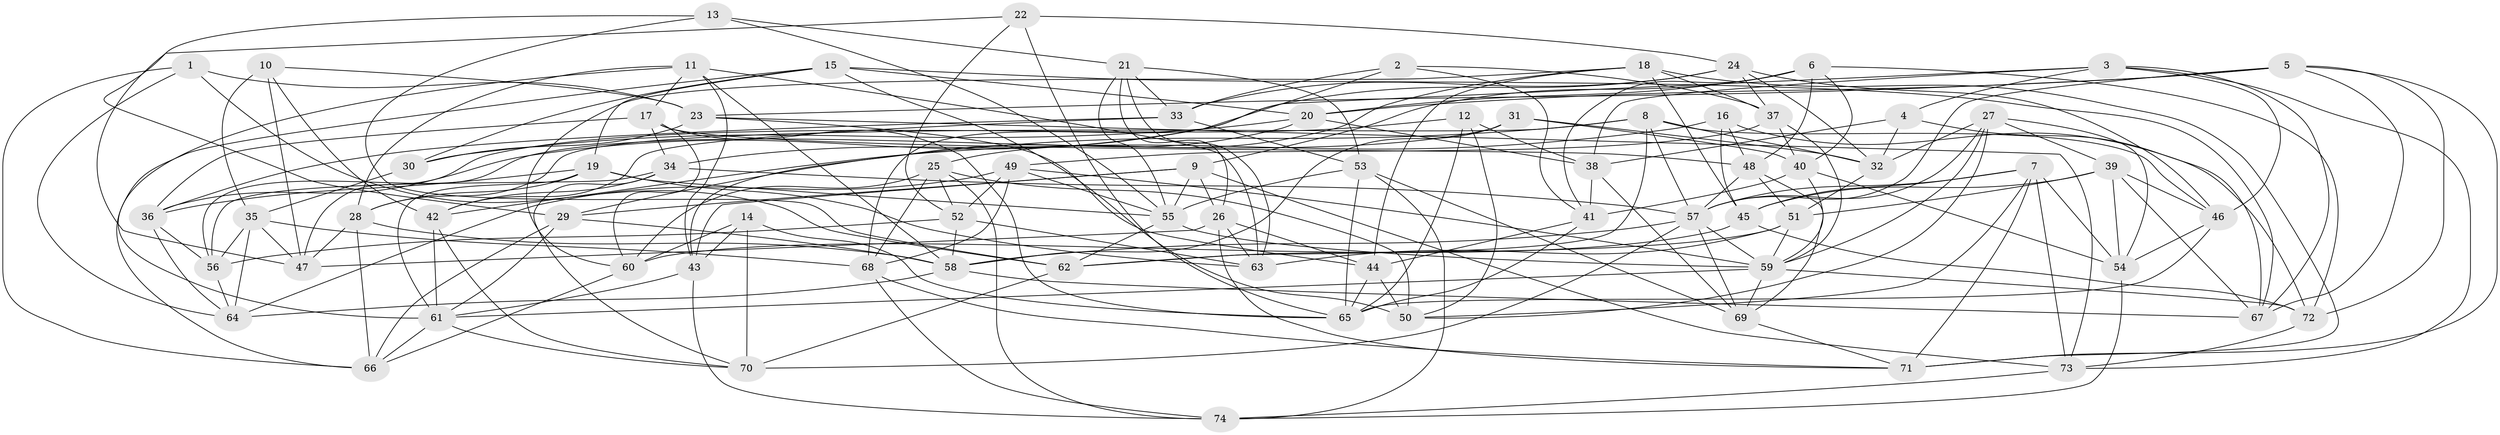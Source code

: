 // original degree distribution, {4: 1.0}
// Generated by graph-tools (version 1.1) at 2025/50/03/09/25 03:50:55]
// undirected, 74 vertices, 219 edges
graph export_dot {
graph [start="1"]
  node [color=gray90,style=filled];
  1;
  2;
  3;
  4;
  5;
  6;
  7;
  8;
  9;
  10;
  11;
  12;
  13;
  14;
  15;
  16;
  17;
  18;
  19;
  20;
  21;
  22;
  23;
  24;
  25;
  26;
  27;
  28;
  29;
  30;
  31;
  32;
  33;
  34;
  35;
  36;
  37;
  38;
  39;
  40;
  41;
  42;
  43;
  44;
  45;
  46;
  47;
  48;
  49;
  50;
  51;
  52;
  53;
  54;
  55;
  56;
  57;
  58;
  59;
  60;
  61;
  62;
  63;
  64;
  65;
  66;
  67;
  68;
  69;
  70;
  71;
  72;
  73;
  74;
  1 -- 23 [weight=1.0];
  1 -- 62 [weight=1.0];
  1 -- 64 [weight=1.0];
  1 -- 66 [weight=1.0];
  2 -- 33 [weight=1.0];
  2 -- 37 [weight=1.0];
  2 -- 41 [weight=1.0];
  2 -- 68 [weight=1.0];
  3 -- 4 [weight=1.0];
  3 -- 38 [weight=1.0];
  3 -- 46 [weight=1.0];
  3 -- 47 [weight=1.0];
  3 -- 67 [weight=1.0];
  3 -- 73 [weight=1.0];
  4 -- 32 [weight=1.0];
  4 -- 38 [weight=1.0];
  4 -- 67 [weight=1.0];
  5 -- 20 [weight=1.0];
  5 -- 23 [weight=1.0];
  5 -- 57 [weight=1.0];
  5 -- 67 [weight=1.0];
  5 -- 71 [weight=1.0];
  5 -- 72 [weight=1.0];
  6 -- 9 [weight=1.0];
  6 -- 20 [weight=1.0];
  6 -- 40 [weight=1.0];
  6 -- 41 [weight=1.0];
  6 -- 48 [weight=1.0];
  6 -- 72 [weight=1.0];
  7 -- 45 [weight=1.0];
  7 -- 50 [weight=1.0];
  7 -- 54 [weight=1.0];
  7 -- 57 [weight=1.0];
  7 -- 71 [weight=1.0];
  7 -- 73 [weight=1.0];
  8 -- 28 [weight=1.0];
  8 -- 29 [weight=1.0];
  8 -- 32 [weight=1.0];
  8 -- 46 [weight=1.0];
  8 -- 57 [weight=1.0];
  8 -- 62 [weight=1.0];
  9 -- 26 [weight=1.0];
  9 -- 29 [weight=1.0];
  9 -- 43 [weight=1.0];
  9 -- 55 [weight=1.0];
  9 -- 73 [weight=1.0];
  10 -- 23 [weight=1.0];
  10 -- 35 [weight=1.0];
  10 -- 42 [weight=1.0];
  10 -- 47 [weight=1.0];
  11 -- 17 [weight=1.0];
  11 -- 28 [weight=1.0];
  11 -- 43 [weight=1.0];
  11 -- 58 [weight=1.0];
  11 -- 61 [weight=1.0];
  11 -- 63 [weight=1.0];
  12 -- 36 [weight=1.0];
  12 -- 38 [weight=1.0];
  12 -- 50 [weight=1.0];
  12 -- 65 [weight=1.0];
  13 -- 21 [weight=1.0];
  13 -- 29 [weight=1.0];
  13 -- 55 [weight=1.0];
  13 -- 62 [weight=1.0];
  14 -- 43 [weight=1.0];
  14 -- 60 [weight=1.0];
  14 -- 65 [weight=1.0];
  14 -- 70 [weight=1.0];
  15 -- 19 [weight=1.0];
  15 -- 20 [weight=1.0];
  15 -- 30 [weight=1.0];
  15 -- 50 [weight=1.0];
  15 -- 66 [weight=1.0];
  15 -- 67 [weight=1.0];
  16 -- 42 [weight=1.0];
  16 -- 45 [weight=1.0];
  16 -- 48 [weight=1.0];
  16 -- 72 [weight=1.0];
  17 -- 34 [weight=1.0];
  17 -- 36 [weight=1.0];
  17 -- 48 [weight=1.0];
  17 -- 60 [weight=1.0];
  17 -- 65 [weight=1.0];
  18 -- 25 [weight=1.0];
  18 -- 37 [weight=1.0];
  18 -- 44 [weight=1.0];
  18 -- 45 [weight=1.0];
  18 -- 60 [weight=1.0];
  18 -- 71 [weight=1.0];
  19 -- 28 [weight=1.0];
  19 -- 36 [weight=1.0];
  19 -- 55 [weight=1.0];
  19 -- 61 [weight=1.0];
  19 -- 63 [weight=1.0];
  20 -- 30 [weight=1.0];
  20 -- 38 [weight=1.0];
  20 -- 43 [weight=1.0];
  21 -- 26 [weight=1.0];
  21 -- 33 [weight=1.0];
  21 -- 53 [weight=1.0];
  21 -- 55 [weight=1.0];
  21 -- 63 [weight=1.0];
  22 -- 24 [weight=1.0];
  22 -- 47 [weight=1.0];
  22 -- 52 [weight=1.0];
  22 -- 65 [weight=1.0];
  23 -- 30 [weight=1.0];
  23 -- 44 [weight=1.0];
  23 -- 73 [weight=1.0];
  24 -- 32 [weight=1.0];
  24 -- 33 [weight=1.0];
  24 -- 34 [weight=1.0];
  24 -- 37 [weight=1.0];
  24 -- 46 [weight=1.0];
  25 -- 50 [weight=1.0];
  25 -- 52 [weight=1.0];
  25 -- 60 [weight=1.0];
  25 -- 68 [weight=1.0];
  25 -- 74 [weight=1.0];
  26 -- 44 [weight=1.0];
  26 -- 47 [weight=1.0];
  26 -- 63 [weight=1.0];
  26 -- 71 [weight=1.0];
  27 -- 32 [weight=1.0];
  27 -- 39 [weight=1.0];
  27 -- 50 [weight=1.0];
  27 -- 54 [weight=1.0];
  27 -- 57 [weight=1.0];
  27 -- 59 [weight=1.0];
  28 -- 47 [weight=1.0];
  28 -- 58 [weight=1.0];
  28 -- 66 [weight=1.0];
  29 -- 58 [weight=1.0];
  29 -- 61 [weight=1.0];
  29 -- 66 [weight=1.0];
  30 -- 35 [weight=1.0];
  31 -- 32 [weight=1.0];
  31 -- 40 [weight=1.0];
  31 -- 56 [weight=1.0];
  31 -- 58 [weight=1.0];
  32 -- 51 [weight=1.0];
  33 -- 36 [weight=1.0];
  33 -- 42 [weight=1.0];
  33 -- 53 [weight=1.0];
  34 -- 42 [weight=1.0];
  34 -- 56 [weight=1.0];
  34 -- 57 [weight=1.0];
  34 -- 70 [weight=1.0];
  35 -- 47 [weight=1.0];
  35 -- 56 [weight=1.0];
  35 -- 64 [weight=1.0];
  35 -- 68 [weight=1.0];
  36 -- 56 [weight=1.0];
  36 -- 64 [weight=1.0];
  37 -- 40 [weight=1.0];
  37 -- 49 [weight=1.0];
  37 -- 59 [weight=1.0];
  38 -- 41 [weight=1.0];
  38 -- 69 [weight=1.0];
  39 -- 45 [weight=1.0];
  39 -- 46 [weight=1.0];
  39 -- 51 [weight=1.0];
  39 -- 54 [weight=1.0];
  39 -- 67 [weight=1.0];
  40 -- 41 [weight=1.0];
  40 -- 54 [weight=1.0];
  40 -- 59 [weight=1.0];
  41 -- 44 [weight=1.0];
  41 -- 65 [weight=1.0];
  42 -- 61 [weight=1.0];
  42 -- 70 [weight=1.0];
  43 -- 61 [weight=1.0];
  43 -- 74 [weight=1.0];
  44 -- 50 [weight=1.0];
  44 -- 65 [weight=1.0];
  45 -- 60 [weight=1.0];
  45 -- 72 [weight=1.0];
  46 -- 54 [weight=1.0];
  46 -- 65 [weight=1.0];
  48 -- 51 [weight=1.0];
  48 -- 57 [weight=1.0];
  48 -- 69 [weight=1.0];
  49 -- 52 [weight=1.0];
  49 -- 55 [weight=1.0];
  49 -- 59 [weight=1.0];
  49 -- 64 [weight=1.0];
  49 -- 68 [weight=1.0];
  51 -- 59 [weight=1.0];
  51 -- 62 [weight=1.0];
  51 -- 63 [weight=1.0];
  52 -- 56 [weight=1.0];
  52 -- 58 [weight=1.0];
  52 -- 63 [weight=1.0];
  53 -- 55 [weight=1.0];
  53 -- 65 [weight=1.0];
  53 -- 69 [weight=1.0];
  53 -- 74 [weight=1.0];
  54 -- 74 [weight=1.0];
  55 -- 59 [weight=1.0];
  55 -- 62 [weight=1.0];
  56 -- 64 [weight=1.0];
  57 -- 58 [weight=1.0];
  57 -- 59 [weight=1.0];
  57 -- 69 [weight=1.0];
  57 -- 70 [weight=1.0];
  58 -- 64 [weight=1.0];
  58 -- 67 [weight=1.0];
  59 -- 61 [weight=1.0];
  59 -- 69 [weight=1.0];
  59 -- 72 [weight=1.0];
  60 -- 66 [weight=1.0];
  61 -- 66 [weight=1.0];
  61 -- 70 [weight=1.0];
  62 -- 70 [weight=1.0];
  68 -- 71 [weight=1.0];
  68 -- 74 [weight=1.0];
  69 -- 71 [weight=1.0];
  72 -- 73 [weight=1.0];
  73 -- 74 [weight=1.0];
}
